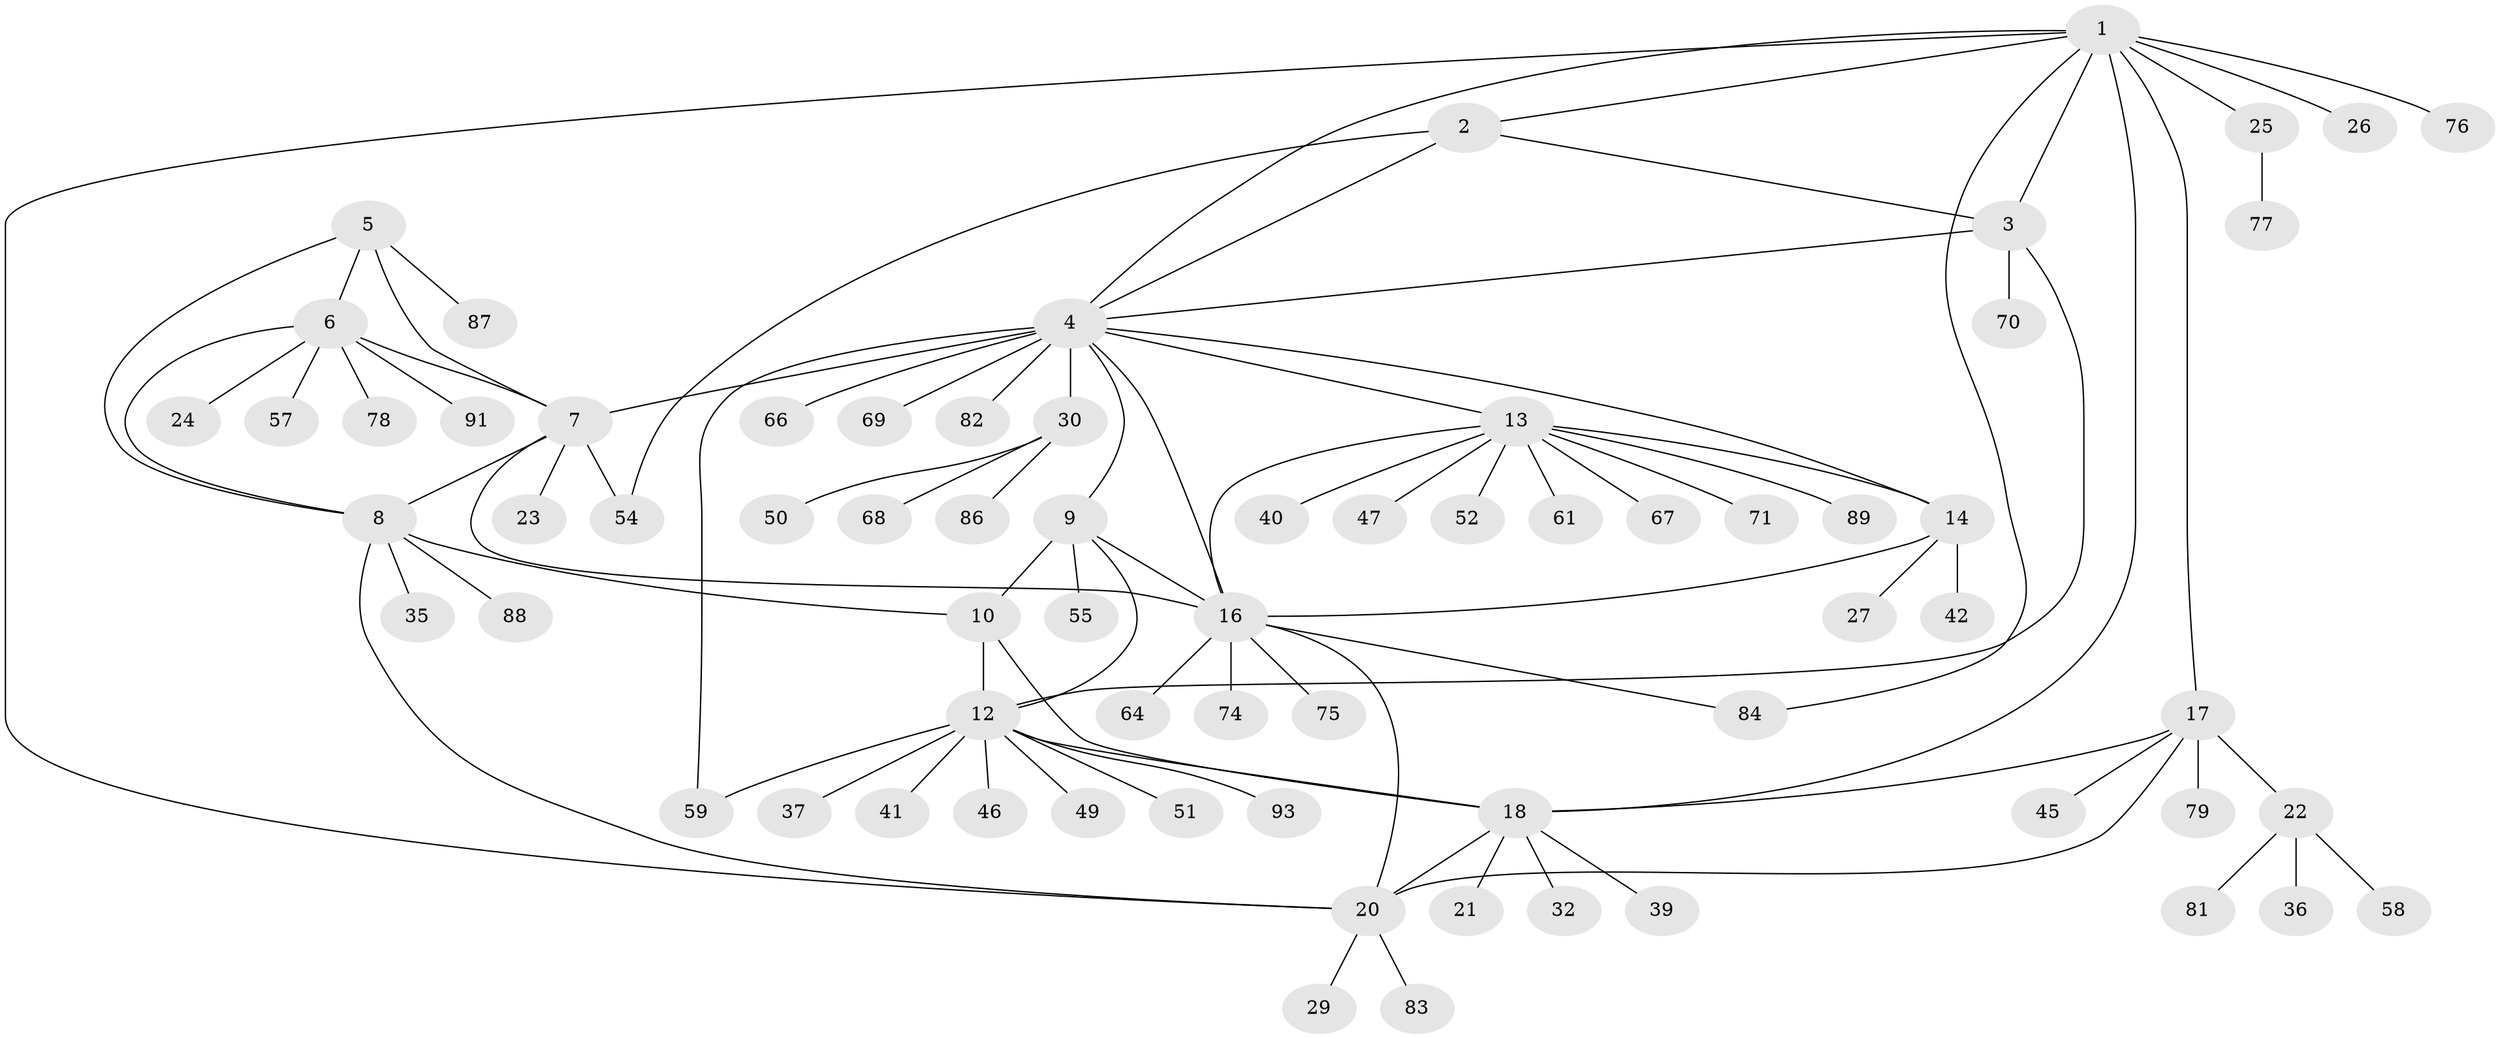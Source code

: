 // original degree distribution, {6: 0.05319148936170213, 5: 0.0425531914893617, 7: 0.02127659574468085, 8: 0.06382978723404255, 3: 0.010638297872340425, 12: 0.010638297872340425, 10: 0.010638297872340425, 9: 0.010638297872340425, 1: 0.6170212765957447, 2: 0.13829787234042554, 4: 0.02127659574468085}
// Generated by graph-tools (version 1.1) at 2025/11/02/27/25 16:11:35]
// undirected, 70 vertices, 93 edges
graph export_dot {
graph [start="1"]
  node [color=gray90,style=filled];
  1 [super="+19"];
  2 [super="+63"];
  3 [super="+80"];
  4 [super="+15"];
  5 [super="+56"];
  6 [super="+53"];
  7 [super="+72"];
  8 [super="+60"];
  9 [super="+28"];
  10 [super="+11"];
  12 [super="+85"];
  13 [super="+33"];
  14 [super="+31"];
  16 [super="+65"];
  17 [super="+44"];
  18 [super="+92"];
  20 [super="+34"];
  21;
  22 [super="+38"];
  23;
  24;
  25;
  26;
  27;
  29;
  30 [super="+62"];
  32;
  35;
  36;
  37 [super="+43"];
  39;
  40;
  41;
  42;
  45;
  46 [super="+48"];
  47;
  49;
  50;
  51;
  52 [super="+90"];
  54 [super="+73"];
  55;
  57;
  58;
  59;
  61;
  64;
  66;
  67;
  68;
  69;
  70;
  71;
  74;
  75;
  76;
  77;
  78;
  79;
  81;
  82;
  83;
  84;
  86;
  87;
  88;
  89 [super="+94"];
  91;
  93;
  1 -- 2;
  1 -- 3;
  1 -- 4;
  1 -- 25;
  1 -- 76;
  1 -- 18;
  1 -- 17;
  1 -- 20;
  1 -- 84;
  1 -- 26;
  2 -- 3;
  2 -- 4;
  2 -- 54;
  3 -- 4;
  3 -- 12;
  3 -- 70;
  4 -- 7;
  4 -- 30;
  4 -- 82;
  4 -- 66;
  4 -- 69;
  4 -- 9;
  4 -- 13;
  4 -- 14;
  4 -- 16;
  4 -- 59;
  5 -- 6;
  5 -- 7;
  5 -- 8;
  5 -- 87;
  6 -- 7;
  6 -- 8;
  6 -- 24;
  6 -- 57;
  6 -- 78;
  6 -- 91;
  7 -- 8;
  7 -- 16;
  7 -- 23;
  7 -- 54;
  8 -- 20;
  8 -- 35;
  8 -- 88;
  8 -- 10;
  9 -- 10 [weight=2];
  9 -- 12;
  9 -- 55;
  9 -- 16;
  10 -- 12 [weight=2];
  10 -- 18;
  12 -- 37;
  12 -- 41;
  12 -- 46;
  12 -- 49;
  12 -- 51;
  12 -- 59;
  12 -- 93;
  12 -- 18;
  13 -- 14;
  13 -- 16;
  13 -- 40;
  13 -- 47;
  13 -- 61;
  13 -- 71;
  13 -- 89;
  13 -- 67;
  13 -- 52;
  14 -- 16;
  14 -- 27;
  14 -- 42;
  16 -- 20;
  16 -- 64;
  16 -- 74;
  16 -- 75;
  16 -- 84;
  17 -- 18;
  17 -- 20;
  17 -- 22;
  17 -- 79;
  17 -- 45;
  18 -- 20;
  18 -- 21;
  18 -- 32;
  18 -- 39;
  20 -- 29;
  20 -- 83;
  22 -- 36;
  22 -- 58;
  22 -- 81;
  25 -- 77;
  30 -- 50;
  30 -- 68;
  30 -- 86;
}
